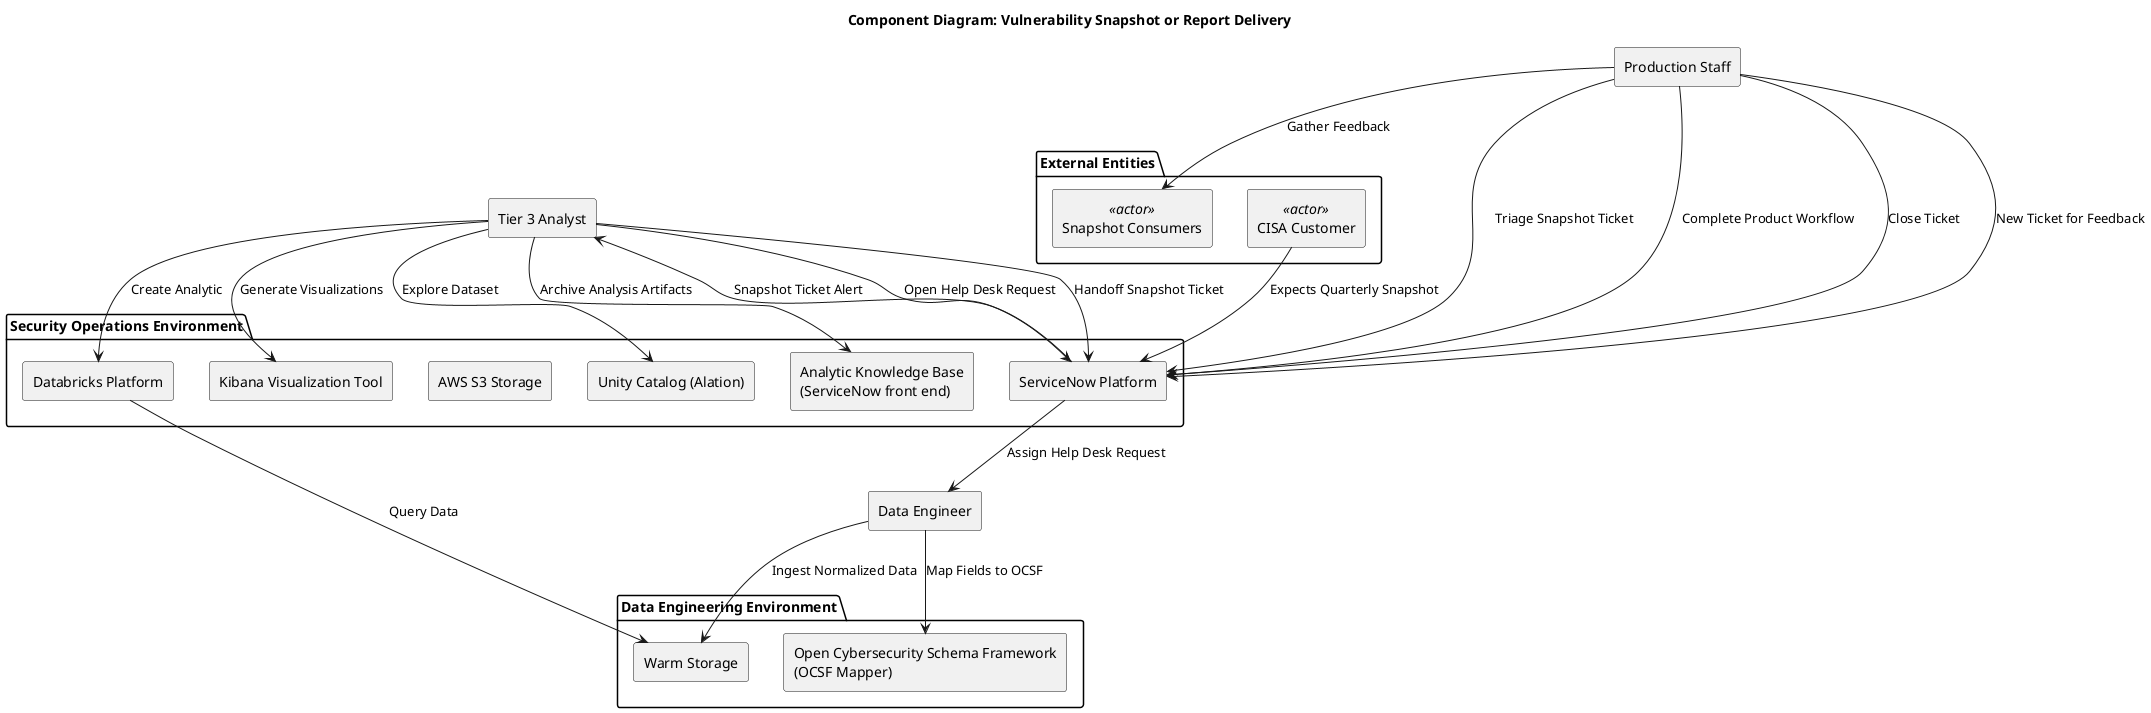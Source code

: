 @startuml
	title Component Diagram: Vulnerability Snapshot or Report Delivery
	
	skinparam componentStyle rectangle
	
	package "External Entities" {
	  [CISA Customer] as CISA <<actor>>
	  [Snapshot Consumers] as Snapshot <<actor>>
	}
	
	package "Security Operations Environment" {
	  [ServiceNow Platform] as ServiceNow
	  [Databricks Platform] as Databricks
	  [Kibana Visualization Tool] as Kibana
	  [AWS S3 Storage] as S3
	  [Analytic Knowledge Base\n(ServiceNow front end)] as AKB
	  [Unity Catalog (Alation)] as Alation
	}
	
	package "Data Engineering Environment" {
	  [Open Cybersecurity Schema Framework\n(OCSF Mapper)] as OCSF
	  [Warm Storage] as WarmStorage
	}
	
	component "Tier 3 Analyst" as T3
	component "Data Engineer" as DE
	component "Production Staff" as Prod
	
	'--- interactions ---
	
	CISA --> ServiceNow : Expects Quarterly Snapshot
	
	ServiceNow --> T3 : Snapshot Ticket Alert
	T3 --> ServiceNow : Open Help Desk Request
	T3 --> Alation : Explore Dataset
	T3 --> Databricks : Create Analytic
	T3 --> Kibana : Generate Visualizations
	T3 --> AKB : Archive Analysis Artifacts
	T3 --> ServiceNow : Handoff Snapshot Ticket
	
	ServiceNow --> DE : Assign Help Desk Request
	DE --> OCSF : Map Fields to OCSF
	DE --> WarmStorage : Ingest Normalized Data
	Databricks --> WarmStorage : Query Data
	
	Prod --> ServiceNow : Triage Snapshot Ticket
	Prod --> ServiceNow : Complete Product Workflow
	Prod --> ServiceNow : Close Ticket
	Prod --> Snapshot : Gather Feedback
	Prod --> ServiceNow : New Ticket for Feedback

@enduml
